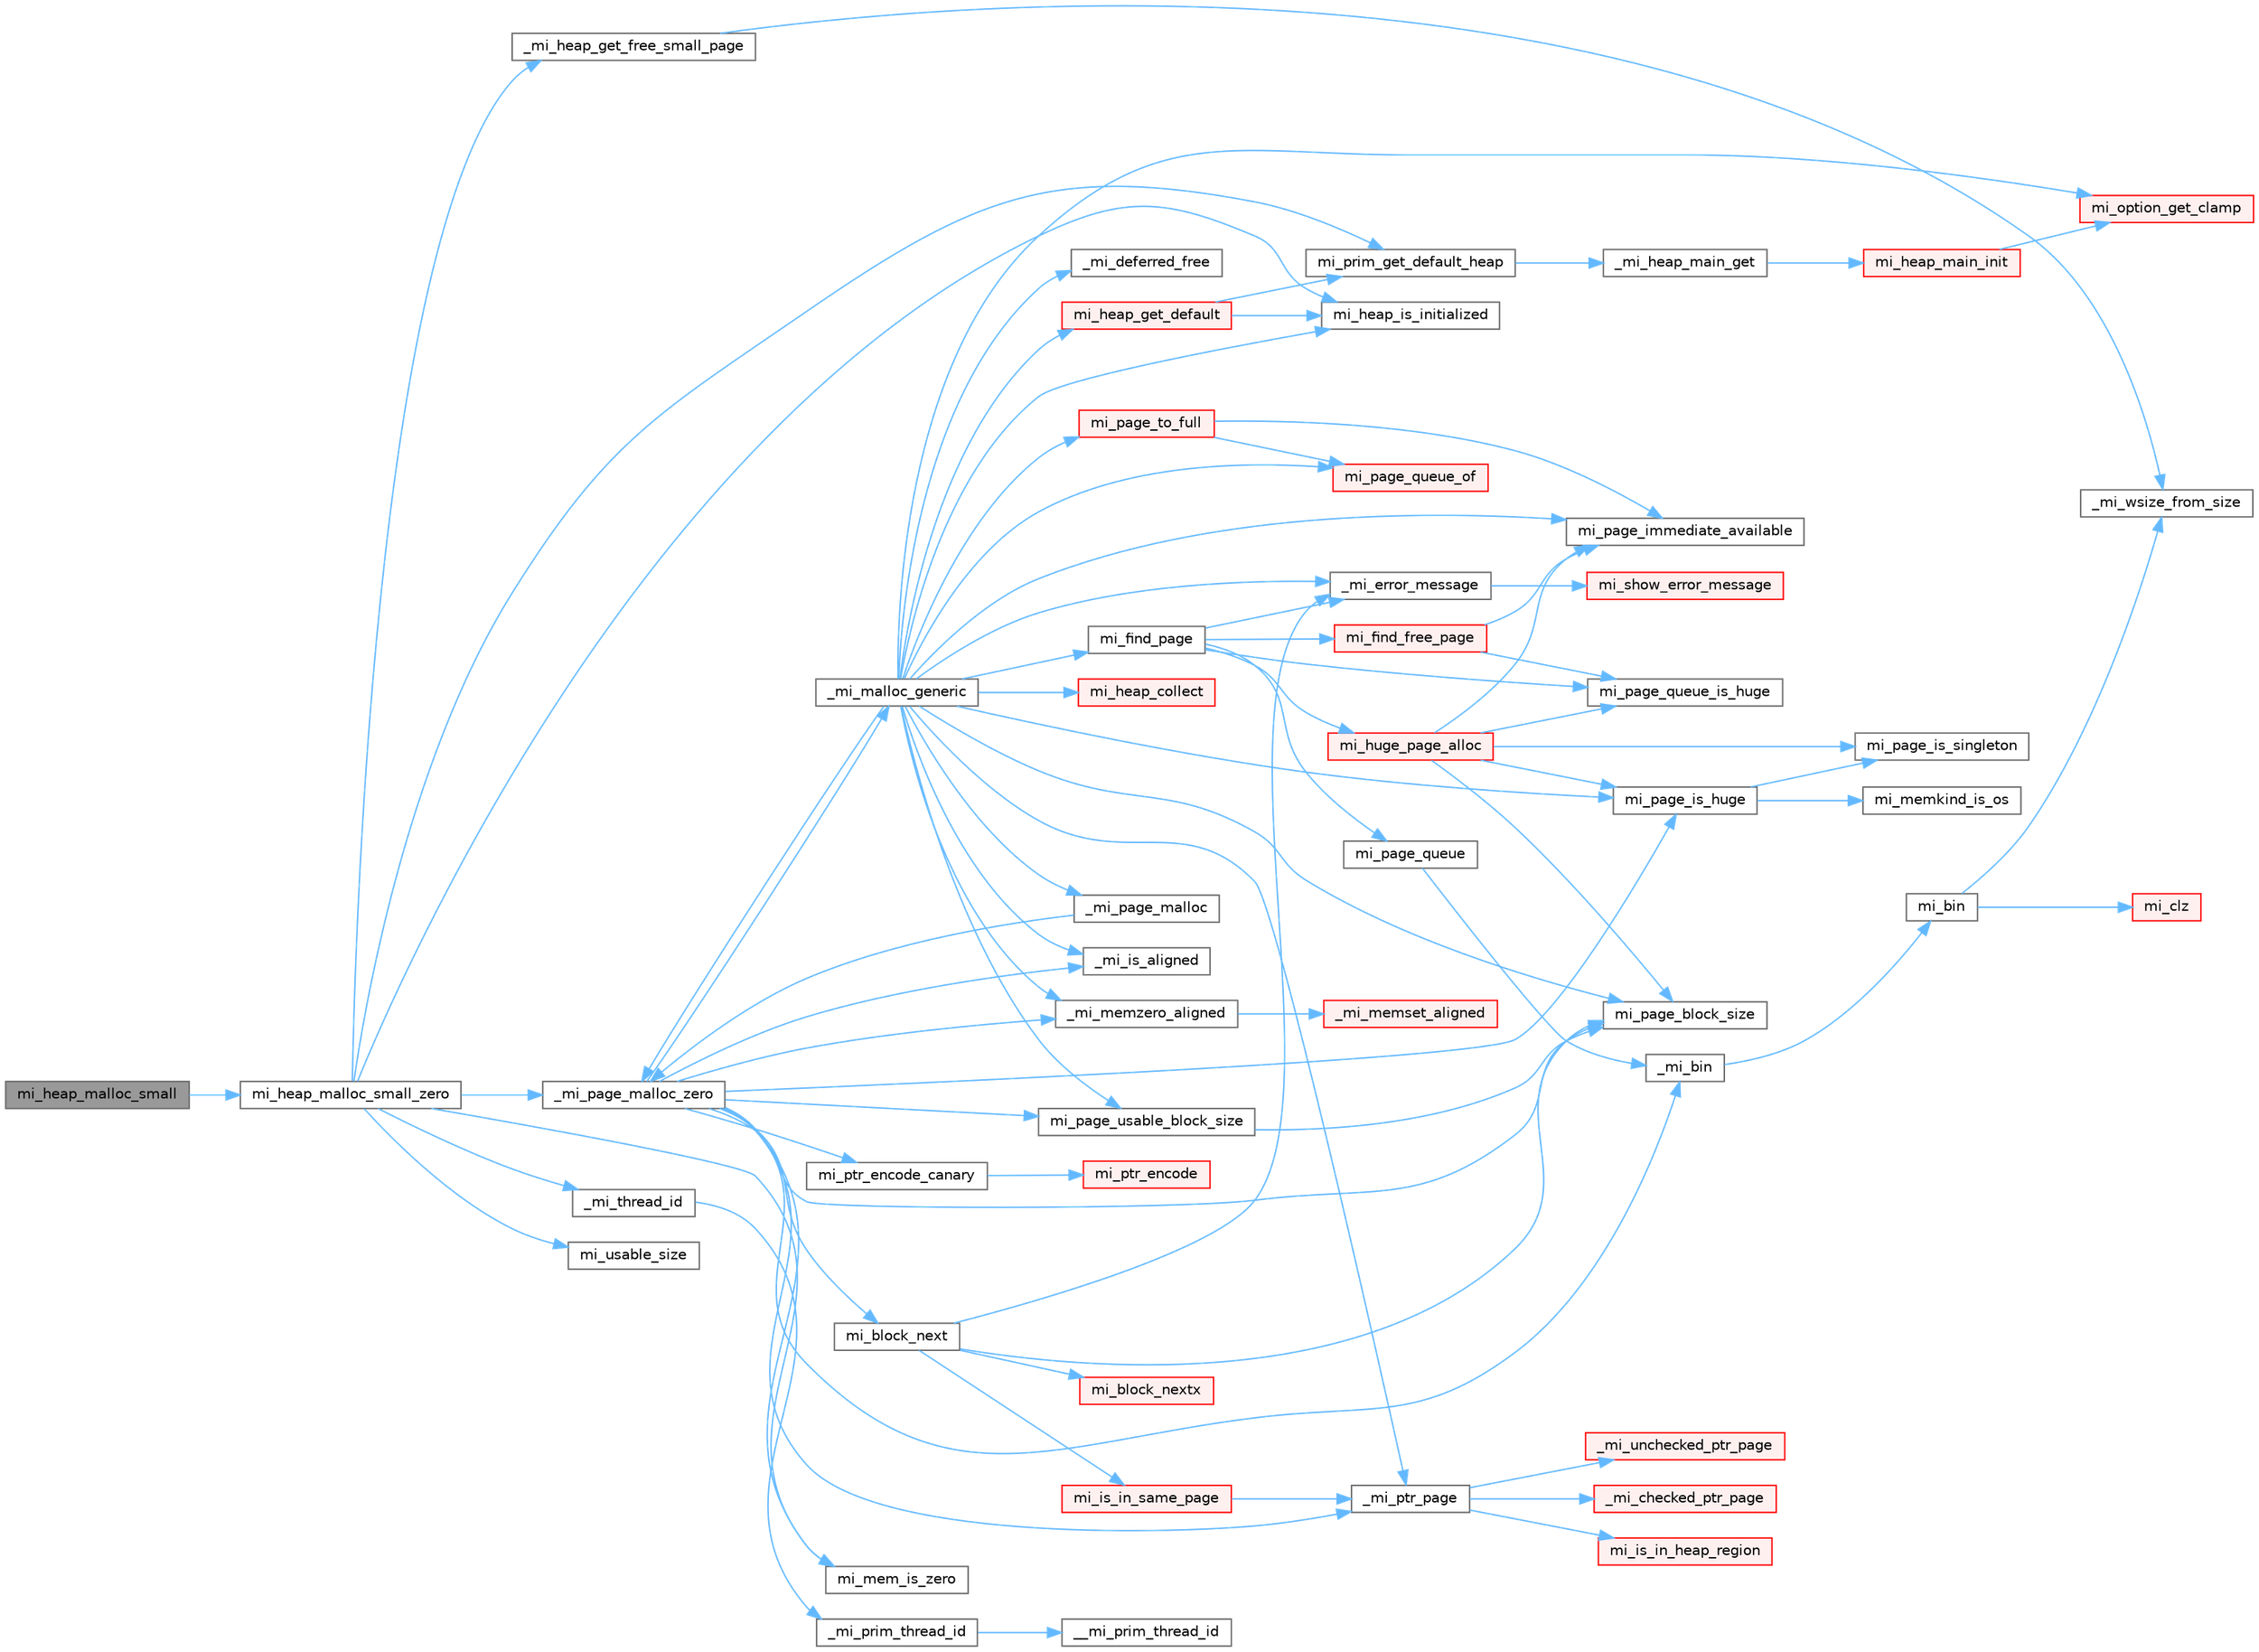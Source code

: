 digraph "mi_heap_malloc_small"
{
 // LATEX_PDF_SIZE
  bgcolor="transparent";
  edge [fontname=Helvetica,fontsize=10,labelfontname=Helvetica,labelfontsize=10];
  node [fontname=Helvetica,fontsize=10,shape=box,height=0.2,width=0.4];
  rankdir="LR";
  Node1 [id="Node000001",label="mi_heap_malloc_small",height=0.2,width=0.4,color="gray40", fillcolor="grey60", style="filled", fontcolor="black",tooltip=" "];
  Node1 -> Node2 [id="edge1_Node000001_Node000002",color="steelblue1",style="solid",tooltip=" "];
  Node2 [id="Node000002",label="mi_heap_malloc_small_zero",height=0.2,width=0.4,color="grey40", fillcolor="white", style="filled",URL="$alloc_8c.html#aab0e350e54f352e66a6e8e161ac1cfbb",tooltip=" "];
  Node2 -> Node3 [id="edge2_Node000002_Node000003",color="steelblue1",style="solid",tooltip=" "];
  Node3 [id="Node000003",label="_mi_heap_get_free_small_page",height=0.2,width=0.4,color="grey40", fillcolor="white", style="filled",URL="$_e_a_s_t_l_2packages_2mimalloc_2include_2mimalloc_2internal_8h.html#a5ab9d8fb17d6213eb9789008e8d69ac1",tooltip=" "];
  Node3 -> Node4 [id="edge3_Node000003_Node000004",color="steelblue1",style="solid",tooltip=" "];
  Node4 [id="Node000004",label="_mi_wsize_from_size",height=0.2,width=0.4,color="grey40", fillcolor="white", style="filled",URL="$_e_a_s_t_l_2packages_2mimalloc_2include_2mimalloc_2internal_8h.html#a7d12fa8e45201ef1ba892c927d3b8ad1",tooltip=" "];
  Node2 -> Node5 [id="edge4_Node000002_Node000005",color="steelblue1",style="solid",tooltip=" "];
  Node5 [id="Node000005",label="_mi_page_malloc_zero",height=0.2,width=0.4,color="grey40", fillcolor="white", style="filled",URL="$alloc_8c.html#afd278f60e743bee5d9df559422f3455b",tooltip=" "];
  Node5 -> Node6 [id="edge5_Node000005_Node000006",color="steelblue1",style="solid",tooltip=" "];
  Node6 [id="Node000006",label="_mi_bin",height=0.2,width=0.4,color="grey40", fillcolor="white", style="filled",URL="$page-queue_8c.html#a0d92abe27db4a21968468b2fe73473d6",tooltip=" "];
  Node6 -> Node7 [id="edge6_Node000006_Node000007",color="steelblue1",style="solid",tooltip=" "];
  Node7 [id="Node000007",label="mi_bin",height=0.2,width=0.4,color="grey40", fillcolor="white", style="filled",URL="$page-queue_8c.html#accb1e44eb166c3b6fa8f5567d0acf085",tooltip=" "];
  Node7 -> Node4 [id="edge7_Node000007_Node000004",color="steelblue1",style="solid",tooltip=" "];
  Node7 -> Node8 [id="edge8_Node000007_Node000008",color="steelblue1",style="solid",tooltip=" "];
  Node8 [id="Node000008",label="mi_clz",height=0.2,width=0.4,color="red", fillcolor="#FFF0F0", style="filled",URL="$bits_8h.html#af432eec4ac40df0b60ba04ea09a103fb",tooltip=" "];
  Node5 -> Node11 [id="edge9_Node000005_Node000011",color="steelblue1",style="solid",tooltip=" "];
  Node11 [id="Node000011",label="_mi_is_aligned",height=0.2,width=0.4,color="grey40", fillcolor="white", style="filled",URL="$_e_a_s_t_l_2packages_2mimalloc_2include_2mimalloc_2internal_8h.html#ad446ae4d82cbdbd78dfbe46fa2330555",tooltip=" "];
  Node5 -> Node12 [id="edge10_Node000005_Node000012",color="steelblue1",style="solid",tooltip=" "];
  Node12 [id="Node000012",label="_mi_malloc_generic",height=0.2,width=0.4,color="grey40", fillcolor="white", style="filled",URL="$page_8c.html#adcb79462f17b2e37218412f941269aa7",tooltip=" "];
  Node12 -> Node13 [id="edge11_Node000012_Node000013",color="steelblue1",style="solid",tooltip=" "];
  Node13 [id="Node000013",label="_mi_deferred_free",height=0.2,width=0.4,color="grey40", fillcolor="white", style="filled",URL="$_e_a_s_t_l_2packages_2mimalloc_2include_2mimalloc_2internal_8h.html#aede81c520000cbb08ad669e096c94d51",tooltip=" "];
  Node12 -> Node14 [id="edge12_Node000012_Node000014",color="steelblue1",style="solid",tooltip=" "];
  Node14 [id="Node000014",label="_mi_error_message",height=0.2,width=0.4,color="grey40", fillcolor="white", style="filled",URL="$options_8c.html#a2bebc073bcaac71658e57bb260c2e426",tooltip=" "];
  Node14 -> Node15 [id="edge13_Node000014_Node000015",color="steelblue1",style="solid",tooltip=" "];
  Node15 [id="Node000015",label="mi_show_error_message",height=0.2,width=0.4,color="red", fillcolor="#FFF0F0", style="filled",URL="$options_8c.html#a025f32c63014753e87fd7a579d2bb8aa",tooltip=" "];
  Node12 -> Node11 [id="edge14_Node000012_Node000011",color="steelblue1",style="solid",tooltip=" "];
  Node12 -> Node51 [id="edge15_Node000012_Node000051",color="steelblue1",style="solid",tooltip=" "];
  Node51 [id="Node000051",label="_mi_memzero_aligned",height=0.2,width=0.4,color="grey40", fillcolor="white", style="filled",URL="$_e_a_s_t_l_2packages_2mimalloc_2include_2mimalloc_2internal_8h.html#aa1d3beee9d492fc175ac2584e50fd8ea",tooltip=" "];
  Node51 -> Node52 [id="edge16_Node000051_Node000052",color="steelblue1",style="solid",tooltip=" "];
  Node52 [id="Node000052",label="_mi_memset_aligned",height=0.2,width=0.4,color="red", fillcolor="#FFF0F0", style="filled",URL="$_e_a_s_t_l_2packages_2mimalloc_2include_2mimalloc_2internal_8h.html#a770dbf90c89e7e7761f2f99c0fc28115",tooltip=" "];
  Node12 -> Node54 [id="edge17_Node000012_Node000054",color="steelblue1",style="solid",tooltip=" "];
  Node54 [id="Node000054",label="_mi_page_malloc",height=0.2,width=0.4,color="grey40", fillcolor="white", style="filled",URL="$alloc_8c.html#a97c32575c2b27f4dc75af2429c45819d",tooltip=" "];
  Node54 -> Node5 [id="edge18_Node000054_Node000005",color="steelblue1",style="solid",tooltip=" "];
  Node12 -> Node5 [id="edge19_Node000012_Node000005",color="steelblue1",style="solid",tooltip=" "];
  Node12 -> Node55 [id="edge20_Node000012_Node000055",color="steelblue1",style="solid",tooltip=" "];
  Node55 [id="Node000055",label="_mi_ptr_page",height=0.2,width=0.4,color="grey40", fillcolor="white", style="filled",URL="$_e_a_s_t_l_2packages_2mimalloc_2include_2mimalloc_2internal_8h.html#acd84a462a2045538d19ecc56e6cc29f6",tooltip=" "];
  Node55 -> Node56 [id="edge21_Node000055_Node000056",color="steelblue1",style="solid",tooltip=" "];
  Node56 [id="Node000056",label="_mi_checked_ptr_page",height=0.2,width=0.4,color="red", fillcolor="#FFF0F0", style="filled",URL="$_e_a_s_t_l_2packages_2mimalloc_2include_2mimalloc_2internal_8h.html#aae1cb48b790d504329cb8031a6a716ef",tooltip=" "];
  Node55 -> Node58 [id="edge22_Node000055_Node000058",color="steelblue1",style="solid",tooltip=" "];
  Node58 [id="Node000058",label="_mi_unchecked_ptr_page",height=0.2,width=0.4,color="red", fillcolor="#FFF0F0", style="filled",URL="$_e_a_s_t_l_2packages_2mimalloc_2include_2mimalloc_2internal_8h.html#af17a42b9aa712fc80ff8d725eb2300ec",tooltip=" "];
  Node55 -> Node59 [id="edge23_Node000055_Node000059",color="steelblue1",style="solid",tooltip=" "];
  Node59 [id="Node000059",label="mi_is_in_heap_region",height=0.2,width=0.4,color="red", fillcolor="#FFF0F0", style="filled",URL="$group__extended.html#ga5f071b10d4df1c3658e04e7fd67a94e6",tooltip=" "];
  Node12 -> Node62 [id="edge24_Node000012_Node000062",color="steelblue1",style="solid",tooltip=" "];
  Node62 [id="Node000062",label="mi_find_page",height=0.2,width=0.4,color="grey40", fillcolor="white", style="filled",URL="$page_8c.html#aeaa06e36da1cb82dbf0f99e7742ecff8",tooltip=" "];
  Node62 -> Node14 [id="edge25_Node000062_Node000014",color="steelblue1",style="solid",tooltip=" "];
  Node62 -> Node63 [id="edge26_Node000062_Node000063",color="steelblue1",style="solid",tooltip=" "];
  Node63 [id="Node000063",label="mi_find_free_page",height=0.2,width=0.4,color="red", fillcolor="#FFF0F0", style="filled",URL="$page_8c.html#acb83ee20964fa6632dd3be64b35a25bb",tooltip=" "];
  Node63 -> Node96 [id="edge27_Node000063_Node000096",color="steelblue1",style="solid",tooltip=" "];
  Node96 [id="Node000096",label="mi_page_immediate_available",height=0.2,width=0.4,color="grey40", fillcolor="white", style="filled",URL="$_e_a_s_t_l_2packages_2mimalloc_2include_2mimalloc_2internal_8h.html#a87596f606325115ec4f43046dfd3d64a",tooltip=" "];
  Node63 -> Node261 [id="edge28_Node000063_Node000261",color="steelblue1",style="solid",tooltip=" "];
  Node261 [id="Node000261",label="mi_page_queue_is_huge",height=0.2,width=0.4,color="grey40", fillcolor="white", style="filled",URL="$page-queue_8c.html#a06408445b78873dce28c5c6e29be9153",tooltip=" "];
  Node62 -> Node388 [id="edge29_Node000062_Node000388",color="steelblue1",style="solid",tooltip=" "];
  Node388 [id="Node000388",label="mi_huge_page_alloc",height=0.2,width=0.4,color="red", fillcolor="#FFF0F0", style="filled",URL="$page_8c.html#a3d592e833ced8aeb15b5cec83f0b1374",tooltip=" "];
  Node388 -> Node84 [id="edge30_Node000388_Node000084",color="steelblue1",style="solid",tooltip=" "];
  Node84 [id="Node000084",label="mi_page_block_size",height=0.2,width=0.4,color="grey40", fillcolor="white", style="filled",URL="$_e_a_s_t_l_2packages_2mimalloc_2include_2mimalloc_2internal_8h.html#a6134893990c1f09da2b40092ceecc780",tooltip=" "];
  Node388 -> Node96 [id="edge31_Node000388_Node000096",color="steelblue1",style="solid",tooltip=" "];
  Node388 -> Node254 [id="edge32_Node000388_Node000254",color="steelblue1",style="solid",tooltip=" "];
  Node254 [id="Node000254",label="mi_page_is_huge",height=0.2,width=0.4,color="grey40", fillcolor="white", style="filled",URL="$_e_a_s_t_l_2packages_2mimalloc_2include_2mimalloc_2internal_8h.html#aebe1b18846bd3fc16de5b52cd2250bec",tooltip=" "];
  Node254 -> Node196 [id="edge33_Node000254_Node000196",color="steelblue1",style="solid",tooltip=" "];
  Node196 [id="Node000196",label="mi_memkind_is_os",height=0.2,width=0.4,color="grey40", fillcolor="white", style="filled",URL="$types_8h.html#a7b53315c793e6a0934fb369cfb0dc388",tooltip=" "];
  Node254 -> Node255 [id="edge34_Node000254_Node000255",color="steelblue1",style="solid",tooltip=" "];
  Node255 [id="Node000255",label="mi_page_is_singleton",height=0.2,width=0.4,color="grey40", fillcolor="white", style="filled",URL="$_e_a_s_t_l_2packages_2mimalloc_2include_2mimalloc_2internal_8h.html#a1b94ed5207a90334cdecba2006d91038",tooltip=" "];
  Node388 -> Node255 [id="edge35_Node000388_Node000255",color="steelblue1",style="solid",tooltip=" "];
  Node388 -> Node261 [id="edge36_Node000388_Node000261",color="steelblue1",style="solid",tooltip=" "];
  Node62 -> Node389 [id="edge37_Node000062_Node000389",color="steelblue1",style="solid",tooltip=" "];
  Node389 [id="Node000389",label="mi_page_queue",height=0.2,width=0.4,color="grey40", fillcolor="white", style="filled",URL="$_e_a_s_t_l_2packages_2mimalloc_2include_2mimalloc_2internal_8h.html#a3c9ff51031747112ac3891260143a552",tooltip=" "];
  Node389 -> Node6 [id="edge38_Node000389_Node000006",color="steelblue1",style="solid",tooltip=" "];
  Node62 -> Node261 [id="edge39_Node000062_Node000261",color="steelblue1",style="solid",tooltip=" "];
  Node12 -> Node390 [id="edge40_Node000012_Node000390",color="steelblue1",style="solid",tooltip=" "];
  Node390 [id="Node000390",label="mi_heap_collect",height=0.2,width=0.4,color="red", fillcolor="#FFF0F0", style="filled",URL="$group__heap.html#ga7922f7495cde30b1984d0e6072419298",tooltip="Release outstanding resources in a specific heap."];
  Node12 -> Node402 [id="edge41_Node000012_Node000402",color="steelblue1",style="solid",tooltip=" "];
  Node402 [id="Node000402",label="mi_heap_get_default",height=0.2,width=0.4,color="red", fillcolor="#FFF0F0", style="filled",URL="$group__heap.html#ga14c667a6e2c5d28762d8cb7d4e057909",tooltip=" "];
  Node402 -> Node392 [id="edge42_Node000402_Node000392",color="steelblue1",style="solid",tooltip=" "];
  Node392 [id="Node000392",label="mi_heap_is_initialized",height=0.2,width=0.4,color="grey40", fillcolor="white", style="filled",URL="$_e_a_s_t_l_2packages_2mimalloc_2include_2mimalloc_2internal_8h.html#a320c7d8a15c57974d3b105558a2a55e6",tooltip=" "];
  Node402 -> Node305 [id="edge43_Node000402_Node000305",color="steelblue1",style="solid",tooltip=" "];
  Node305 [id="Node000305",label="mi_prim_get_default_heap",height=0.2,width=0.4,color="grey40", fillcolor="white", style="filled",URL="$prim_8h.html#a986e62564728229db3ccecbd6e97fd98",tooltip=" "];
  Node305 -> Node306 [id="edge44_Node000305_Node000306",color="steelblue1",style="solid",tooltip=" "];
  Node306 [id="Node000306",label="_mi_heap_main_get",height=0.2,width=0.4,color="grey40", fillcolor="white", style="filled",URL="$_e_a_s_t_l_2packages_2mimalloc_2src_2init_8c.html#a1feeb4148fb048caf23361152895a55c",tooltip=" "];
  Node306 -> Node307 [id="edge45_Node000306_Node000307",color="steelblue1",style="solid",tooltip=" "];
  Node307 [id="Node000307",label="mi_heap_main_init",height=0.2,width=0.4,color="red", fillcolor="#FFF0F0", style="filled",URL="$_e_a_s_t_l_2packages_2mimalloc_2src_2init_8c.html#a5d8b12ae7942ecf3eb4e8ffd313a263a",tooltip=" "];
  Node307 -> Node235 [id="edge46_Node000307_Node000235",color="steelblue1",style="solid",tooltip=" "];
  Node235 [id="Node000235",label="mi_option_get_clamp",height=0.2,width=0.4,color="red", fillcolor="#FFF0F0", style="filled",URL="$group__options.html#ga96ad9c406338bd314cfe878cfc9bf723",tooltip=" "];
  Node12 -> Node392 [id="edge47_Node000012_Node000392",color="steelblue1",style="solid",tooltip=" "];
  Node12 -> Node235 [id="edge48_Node000012_Node000235",color="steelblue1",style="solid",tooltip=" "];
  Node12 -> Node84 [id="edge49_Node000012_Node000084",color="steelblue1",style="solid",tooltip=" "];
  Node12 -> Node96 [id="edge50_Node000012_Node000096",color="steelblue1",style="solid",tooltip=" "];
  Node12 -> Node254 [id="edge51_Node000012_Node000254",color="steelblue1",style="solid",tooltip=" "];
  Node12 -> Node258 [id="edge52_Node000012_Node000258",color="steelblue1",style="solid",tooltip=" "];
  Node258 [id="Node000258",label="mi_page_queue_of",height=0.2,width=0.4,color="red", fillcolor="#FFF0F0", style="filled",URL="$page-queue_8c.html#a59942bb22e34833289b85a5c70d81f97",tooltip=" "];
  Node12 -> Node382 [id="edge53_Node000012_Node000382",color="steelblue1",style="solid",tooltip=" "];
  Node382 [id="Node000382",label="mi_page_to_full",height=0.2,width=0.4,color="red", fillcolor="#FFF0F0", style="filled",URL="$page_8c.html#afb25978212749e522404ee1f2dd1a6d4",tooltip=" "];
  Node382 -> Node96 [id="edge54_Node000382_Node000096",color="steelblue1",style="solid",tooltip=" "];
  Node382 -> Node258 [id="edge55_Node000382_Node000258",color="steelblue1",style="solid",tooltip=" "];
  Node12 -> Node449 [id="edge56_Node000012_Node000449",color="steelblue1",style="solid",tooltip=" "];
  Node449 [id="Node000449",label="mi_page_usable_block_size",height=0.2,width=0.4,color="grey40", fillcolor="white", style="filled",URL="$_e_a_s_t_l_2packages_2mimalloc_2include_2mimalloc_2internal_8h.html#a432abca03d059a7d40d8d39617afc8f7",tooltip=" "];
  Node449 -> Node84 [id="edge57_Node000449_Node000084",color="steelblue1",style="solid",tooltip=" "];
  Node5 -> Node51 [id="edge58_Node000005_Node000051",color="steelblue1",style="solid",tooltip=" "];
  Node5 -> Node55 [id="edge59_Node000005_Node000055",color="steelblue1",style="solid",tooltip=" "];
  Node5 -> Node270 [id="edge60_Node000005_Node000270",color="steelblue1",style="solid",tooltip=" "];
  Node270 [id="Node000270",label="mi_block_next",height=0.2,width=0.4,color="grey40", fillcolor="white", style="filled",URL="$_e_a_s_t_l_2packages_2mimalloc_2include_2mimalloc_2internal_8h.html#aaa5daf3a8b3db89666b6861cbb1e2f96",tooltip=" "];
  Node270 -> Node14 [id="edge61_Node000270_Node000014",color="steelblue1",style="solid",tooltip=" "];
  Node270 -> Node271 [id="edge62_Node000270_Node000271",color="steelblue1",style="solid",tooltip=" "];
  Node271 [id="Node000271",label="mi_block_nextx",height=0.2,width=0.4,color="red", fillcolor="#FFF0F0", style="filled",URL="$_e_a_s_t_l_2packages_2mimalloc_2include_2mimalloc_2internal_8h.html#a0887e65e0c4cafb80c0851bb81602a42",tooltip=" "];
  Node270 -> Node274 [id="edge63_Node000270_Node000274",color="steelblue1",style="solid",tooltip=" "];
  Node274 [id="Node000274",label="mi_is_in_same_page",height=0.2,width=0.4,color="red", fillcolor="#FFF0F0", style="filled",URL="$_e_a_s_t_l_2packages_2mimalloc_2include_2mimalloc_2internal_8h.html#a31ad3a70b52caeb52b6babacd5a97894",tooltip=" "];
  Node274 -> Node55 [id="edge64_Node000274_Node000055",color="steelblue1",style="solid",tooltip=" "];
  Node270 -> Node84 [id="edge65_Node000270_Node000084",color="steelblue1",style="solid",tooltip=" "];
  Node5 -> Node76 [id="edge66_Node000005_Node000076",color="steelblue1",style="solid",tooltip=" "];
  Node76 [id="Node000076",label="mi_mem_is_zero",height=0.2,width=0.4,color="grey40", fillcolor="white", style="filled",URL="$_e_a_s_t_l_2packages_2mimalloc_2include_2mimalloc_2internal_8h.html#a8391ae55dd6885bd38593f740fd349a4",tooltip=" "];
  Node5 -> Node84 [id="edge67_Node000005_Node000084",color="steelblue1",style="solid",tooltip=" "];
  Node5 -> Node254 [id="edge68_Node000005_Node000254",color="steelblue1",style="solid",tooltip=" "];
  Node5 -> Node449 [id="edge69_Node000005_Node000449",color="steelblue1",style="solid",tooltip=" "];
  Node5 -> Node450 [id="edge70_Node000005_Node000450",color="steelblue1",style="solid",tooltip=" "];
  Node450 [id="Node000450",label="mi_ptr_encode_canary",height=0.2,width=0.4,color="grey40", fillcolor="white", style="filled",URL="$_e_a_s_t_l_2packages_2mimalloc_2include_2mimalloc_2internal_8h.html#afc7cd0f28b20eddef19b40acd724a1cf",tooltip=" "];
  Node450 -> Node89 [id="edge71_Node000450_Node000089",color="steelblue1",style="solid",tooltip=" "];
  Node89 [id="Node000089",label="mi_ptr_encode",height=0.2,width=0.4,color="red", fillcolor="#FFF0F0", style="filled",URL="$_e_a_s_t_l_2packages_2mimalloc_2include_2mimalloc_2internal_8h.html#a8af2e59d4c03379a2b06fcd922823bbe",tooltip=" "];
  Node2 -> Node32 [id="edge72_Node000002_Node000032",color="steelblue1",style="solid",tooltip=" "];
  Node32 [id="Node000032",label="_mi_thread_id",height=0.2,width=0.4,color="grey40", fillcolor="white", style="filled",URL="$_e_a_s_t_l_2packages_2mimalloc_2src_2init_8c.html#a43068a36d7dea6ccf1e3558a27e22993",tooltip=" "];
  Node32 -> Node33 [id="edge73_Node000032_Node000033",color="steelblue1",style="solid",tooltip=" "];
  Node33 [id="Node000033",label="_mi_prim_thread_id",height=0.2,width=0.4,color="grey40", fillcolor="white", style="filled",URL="$prim_8h.html#a3875c92cbb791d0a7c69bc1fd2df6804",tooltip=" "];
  Node33 -> Node34 [id="edge74_Node000033_Node000034",color="steelblue1",style="solid",tooltip=" "];
  Node34 [id="Node000034",label="__mi_prim_thread_id",height=0.2,width=0.4,color="grey40", fillcolor="white", style="filled",URL="$prim_8h.html#a42ea20cb0253ec21dff5f6770927df20",tooltip=" "];
  Node2 -> Node392 [id="edge75_Node000002_Node000392",color="steelblue1",style="solid",tooltip=" "];
  Node2 -> Node76 [id="edge76_Node000002_Node000076",color="steelblue1",style="solid",tooltip=" "];
  Node2 -> Node305 [id="edge77_Node000002_Node000305",color="steelblue1",style="solid",tooltip=" "];
  Node2 -> Node451 [id="edge78_Node000002_Node000451",color="steelblue1",style="solid",tooltip=" "];
  Node451 [id="Node000451",label="mi_usable_size",height=0.2,width=0.4,color="grey40", fillcolor="white", style="filled",URL="$group__extended.html#ga089c859d9eddc5f9b4bd946cd53cebee",tooltip=" "];
}
